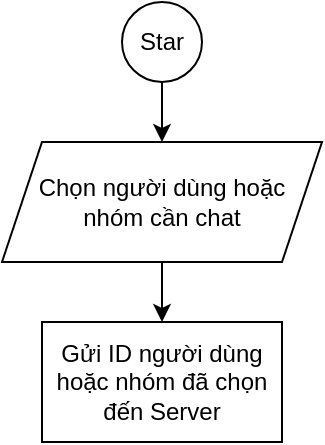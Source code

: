 <mxfile version="14.5.3" type="github">
  <diagram id="prtHgNgQTEPvFCAcTncT" name="Page-1">
    <mxGraphModel dx="1022" dy="738" grid="1" gridSize="10" guides="1" tooltips="1" connect="1" arrows="1" fold="1" page="1" pageScale="1" pageWidth="827" pageHeight="1169" math="0" shadow="0">
      <root>
        <mxCell id="0" />
        <mxCell id="1" parent="0" />
        <mxCell id="0EdgKEL4-VeEeaSCLXQi-18" value="" style="edgeStyle=orthogonalEdgeStyle;rounded=0;orthogonalLoop=1;jettySize=auto;html=1;" edge="1" parent="1" source="0EdgKEL4-VeEeaSCLXQi-5" target="0EdgKEL4-VeEeaSCLXQi-17">
          <mxGeometry relative="1" as="geometry" />
        </mxCell>
        <mxCell id="0EdgKEL4-VeEeaSCLXQi-5" value="Star" style="ellipse;whiteSpace=wrap;html=1;aspect=fixed;" vertex="1" parent="1">
          <mxGeometry x="360" width="40" height="40" as="geometry" />
        </mxCell>
        <mxCell id="0EdgKEL4-VeEeaSCLXQi-20" value="" style="edgeStyle=orthogonalEdgeStyle;rounded=0;orthogonalLoop=1;jettySize=auto;html=1;" edge="1" parent="1" source="0EdgKEL4-VeEeaSCLXQi-17" target="0EdgKEL4-VeEeaSCLXQi-19">
          <mxGeometry relative="1" as="geometry" />
        </mxCell>
        <mxCell id="0EdgKEL4-VeEeaSCLXQi-17" value="Chọn người dùng hoặc &lt;br&gt;nhóm cần chat" style="shape=parallelogram;perimeter=parallelogramPerimeter;whiteSpace=wrap;html=1;fixedSize=1;" vertex="1" parent="1">
          <mxGeometry x="300" y="70" width="160" height="60" as="geometry" />
        </mxCell>
        <mxCell id="0EdgKEL4-VeEeaSCLXQi-19" value="Gửi ID người dùng hoặc nhóm đã chọn đến Server" style="whiteSpace=wrap;html=1;" vertex="1" parent="1">
          <mxGeometry x="320" y="160" width="120" height="60" as="geometry" />
        </mxCell>
      </root>
    </mxGraphModel>
  </diagram>
</mxfile>
